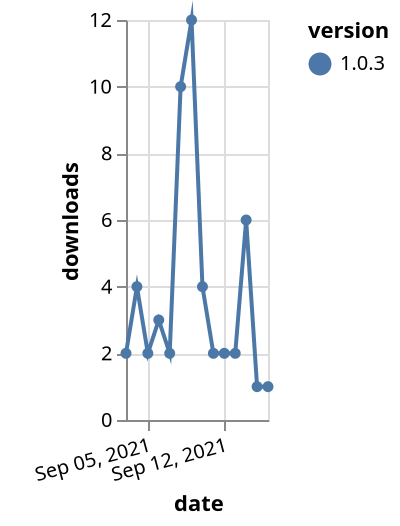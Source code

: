 {"$schema": "https://vega.github.io/schema/vega-lite/v5.json", "description": "A simple bar chart with embedded data.", "data": {"values": [{"date": "2021-09-03", "total": 2832, "delta": 2, "version": "1.0.3"}, {"date": "2021-09-04", "total": 2836, "delta": 4, "version": "1.0.3"}, {"date": "2021-09-05", "total": 2838, "delta": 2, "version": "1.0.3"}, {"date": "2021-09-06", "total": 2841, "delta": 3, "version": "1.0.3"}, {"date": "2021-09-07", "total": 2843, "delta": 2, "version": "1.0.3"}, {"date": "2021-09-08", "total": 2853, "delta": 10, "version": "1.0.3"}, {"date": "2021-09-09", "total": 2865, "delta": 12, "version": "1.0.3"}, {"date": "2021-09-10", "total": 2869, "delta": 4, "version": "1.0.3"}, {"date": "2021-09-11", "total": 2871, "delta": 2, "version": "1.0.3"}, {"date": "2021-09-12", "total": 2873, "delta": 2, "version": "1.0.3"}, {"date": "2021-09-13", "total": 2875, "delta": 2, "version": "1.0.3"}, {"date": "2021-09-14", "total": 2881, "delta": 6, "version": "1.0.3"}, {"date": "2021-09-15", "total": 2882, "delta": 1, "version": "1.0.3"}, {"date": "2021-09-16", "total": 2883, "delta": 1, "version": "1.0.3"}]}, "width": "container", "mark": {"type": "line", "point": {"filled": true}}, "encoding": {"x": {"field": "date", "type": "temporal", "timeUnit": "yearmonthdate", "title": "date", "axis": {"labelAngle": -15}}, "y": {"field": "delta", "type": "quantitative", "title": "downloads"}, "color": {"field": "version", "type": "nominal"}, "tooltip": {"field": "delta"}}}